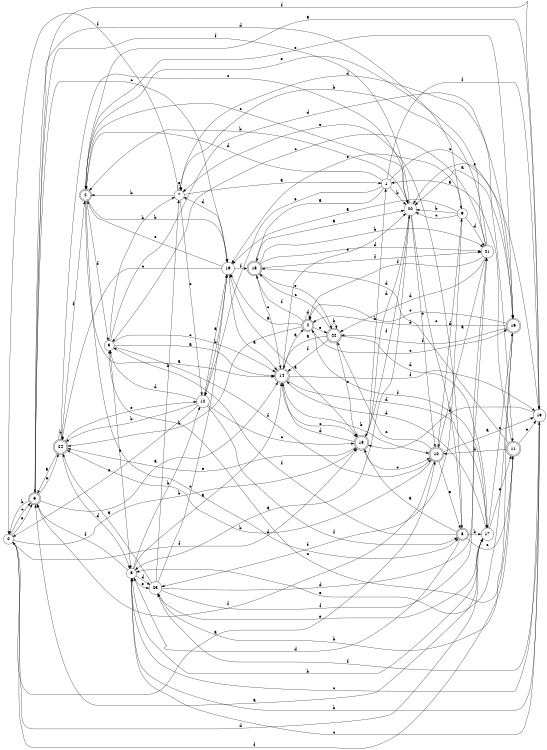 digraph n20_6 {
__start0 [label="" shape="none"];

rankdir=LR;
size="8,5";

s0 [style="filled", color="black", fillcolor="white" shape="circle", label="0"];
s1 [style="filled", color="black", fillcolor="white" shape="circle", label="1"];
s2 [style="rounded,filled", color="black", fillcolor="white" shape="doublecircle", label="2"];
s3 [style="filled", color="black", fillcolor="white" shape="circle", label="3"];
s4 [style="rounded,filled", color="black", fillcolor="white" shape="doublecircle", label="4"];
s5 [style="filled", color="black", fillcolor="white" shape="circle", label="5"];
s6 [style="rounded,filled", color="black", fillcolor="white" shape="doublecircle", label="6"];
s7 [style="filled", color="black", fillcolor="white" shape="circle", label="7"];
s8 [style="rounded,filled", color="black", fillcolor="white" shape="doublecircle", label="8"];
s9 [style="filled", color="black", fillcolor="white" shape="circle", label="9"];
s10 [style="rounded,filled", color="black", fillcolor="white" shape="doublecircle", label="10"];
s11 [style="rounded,filled", color="black", fillcolor="white" shape="doublecircle", label="11"];
s12 [style="filled", color="black", fillcolor="white" shape="circle", label="12"];
s13 [style="filled", color="black", fillcolor="white" shape="circle", label="13"];
s14 [style="rounded,filled", color="black", fillcolor="white" shape="doublecircle", label="14"];
s15 [style="rounded,filled", color="black", fillcolor="white" shape="doublecircle", label="15"];
s16 [style="rounded,filled", color="black", fillcolor="white" shape="doublecircle", label="16"];
s17 [style="filled", color="black", fillcolor="white" shape="circle", label="17"];
s18 [style="rounded,filled", color="black", fillcolor="white" shape="doublecircle", label="18"];
s19 [style="filled", color="black", fillcolor="white" shape="circle", label="19"];
s20 [style="filled", color="black", fillcolor="white" shape="circle", label="20"];
s21 [style="filled", color="black", fillcolor="white" shape="circle", label="21"];
s22 [style="rounded,filled", color="black", fillcolor="white" shape="doublecircle", label="22"];
s23 [style="filled", color="black", fillcolor="white" shape="circle", label="23"];
s24 [style="rounded,filled", color="black", fillcolor="white" shape="doublecircle", label="24"];
s0 -> s10 [label="a"];
s0 -> s18 [label="b"];
s0 -> s6 [label="c"];
s0 -> s17 [label="d"];
s0 -> s6 [label="e"];
s0 -> s18 [label="f"];
s1 -> s15 [label="a"];
s1 -> s20 [label="b"];
s1 -> s16 [label="c"];
s1 -> s2 [label="d"];
s1 -> s12 [label="e"];
s1 -> s13 [label="f"];
s2 -> s14 [label="a"];
s2 -> s19 [label="b"];
s2 -> s20 [label="c"];
s2 -> s8 [label="d"];
s2 -> s16 [label="e"];
s2 -> s3 [label="f"];
s3 -> s14 [label="a"];
s3 -> s7 [label="b"];
s3 -> s14 [label="c"];
s3 -> s16 [label="d"];
s3 -> s5 [label="e"];
s3 -> s10 [label="f"];
s4 -> s19 [label="a"];
s4 -> s24 [label="b"];
s4 -> s16 [label="c"];
s4 -> s4 [label="d"];
s4 -> s22 [label="e"];
s4 -> s15 [label="f"];
s5 -> s14 [label="a"];
s5 -> s12 [label="b"];
s5 -> s13 [label="c"];
s5 -> s23 [label="d"];
s5 -> s23 [label="e"];
s5 -> s6 [label="f"];
s6 -> s14 [label="a"];
s6 -> s0 [label="b"];
s6 -> s19 [label="c"];
s6 -> s9 [label="d"];
s6 -> s24 [label="e"];
s6 -> s13 [label="f"];
s7 -> s1 [label="a"];
s7 -> s2 [label="b"];
s7 -> s12 [label="c"];
s7 -> s11 [label="d"];
s7 -> s7 [label="e"];
s7 -> s0 [label="f"];
s8 -> s18 [label="a"];
s8 -> s17 [label="b"];
s8 -> s11 [label="c"];
s8 -> s5 [label="d"];
s8 -> s7 [label="e"];
s8 -> s3 [label="f"];
s9 -> s19 [label="a"];
s9 -> s20 [label="b"];
s9 -> s20 [label="c"];
s9 -> s21 [label="d"];
s9 -> s19 [label="e"];
s9 -> s23 [label="f"];
s10 -> s13 [label="a"];
s10 -> s24 [label="b"];
s10 -> s22 [label="c"];
s10 -> s9 [label="d"];
s10 -> s8 [label="e"];
s10 -> s6 [label="f"];
s11 -> s1 [label="a"];
s11 -> s10 [label="b"];
s11 -> s3 [label="c"];
s11 -> s15 [label="d"];
s11 -> s13 [label="e"];
s11 -> s0 [label="f"];
s12 -> s19 [label="a"];
s12 -> s24 [label="b"];
s12 -> s18 [label="c"];
s12 -> s3 [label="d"];
s12 -> s0 [label="e"];
s12 -> s8 [label="f"];
s13 -> s2 [label="a"];
s13 -> s5 [label="b"];
s13 -> s5 [label="c"];
s13 -> s18 [label="d"];
s13 -> s20 [label="e"];
s13 -> s23 [label="f"];
s14 -> s4 [label="a"];
s14 -> s10 [label="b"];
s14 -> s18 [label="c"];
s14 -> s17 [label="d"];
s14 -> s20 [label="e"];
s14 -> s13 [label="f"];
s15 -> s20 [label="a"];
s15 -> s21 [label="b"];
s15 -> s14 [label="c"];
s15 -> s21 [label="d"];
s15 -> s22 [label="e"];
s15 -> s21 [label="f"];
s16 -> s20 [label="a"];
s16 -> s23 [label="b"];
s16 -> s4 [label="c"];
s16 -> s4 [label="d"];
s16 -> s5 [label="e"];
s16 -> s22 [label="f"];
s17 -> s6 [label="a"];
s17 -> s5 [label="b"];
s17 -> s16 [label="c"];
s17 -> s14 [label="d"];
s17 -> s11 [label="e"];
s17 -> s4 [label="f"];
s18 -> s19 [label="a"];
s18 -> s1 [label="b"];
s18 -> s10 [label="c"];
s18 -> s14 [label="d"];
s18 -> s24 [label="e"];
s18 -> s20 [label="f"];
s19 -> s14 [label="a"];
s19 -> s12 [label="b"];
s19 -> s24 [label="c"];
s19 -> s7 [label="d"];
s19 -> s2 [label="e"];
s19 -> s15 [label="f"];
s20 -> s5 [label="a"];
s20 -> s2 [label="b"];
s20 -> s8 [label="c"];
s20 -> s18 [label="d"];
s20 -> s10 [label="e"];
s20 -> s6 [label="f"];
s21 -> s10 [label="a"];
s21 -> s7 [label="b"];
s21 -> s3 [label="c"];
s21 -> s22 [label="d"];
s21 -> s2 [label="e"];
s21 -> s4 [label="f"];
s22 -> s14 [label="a"];
s22 -> s22 [label="b"];
s22 -> s15 [label="c"];
s22 -> s17 [label="d"];
s22 -> s18 [label="e"];
s22 -> s14 [label="f"];
s23 -> s24 [label="a"];
s23 -> s7 [label="b"];
s23 -> s19 [label="c"];
s23 -> s21 [label="d"];
s23 -> s17 [label="e"];
s23 -> s21 [label="f"];
s24 -> s6 [label="a"];
s24 -> s24 [label="b"];
s24 -> s20 [label="c"];
s24 -> s5 [label="d"];
s24 -> s12 [label="e"];
s24 -> s2 [label="f"];

}